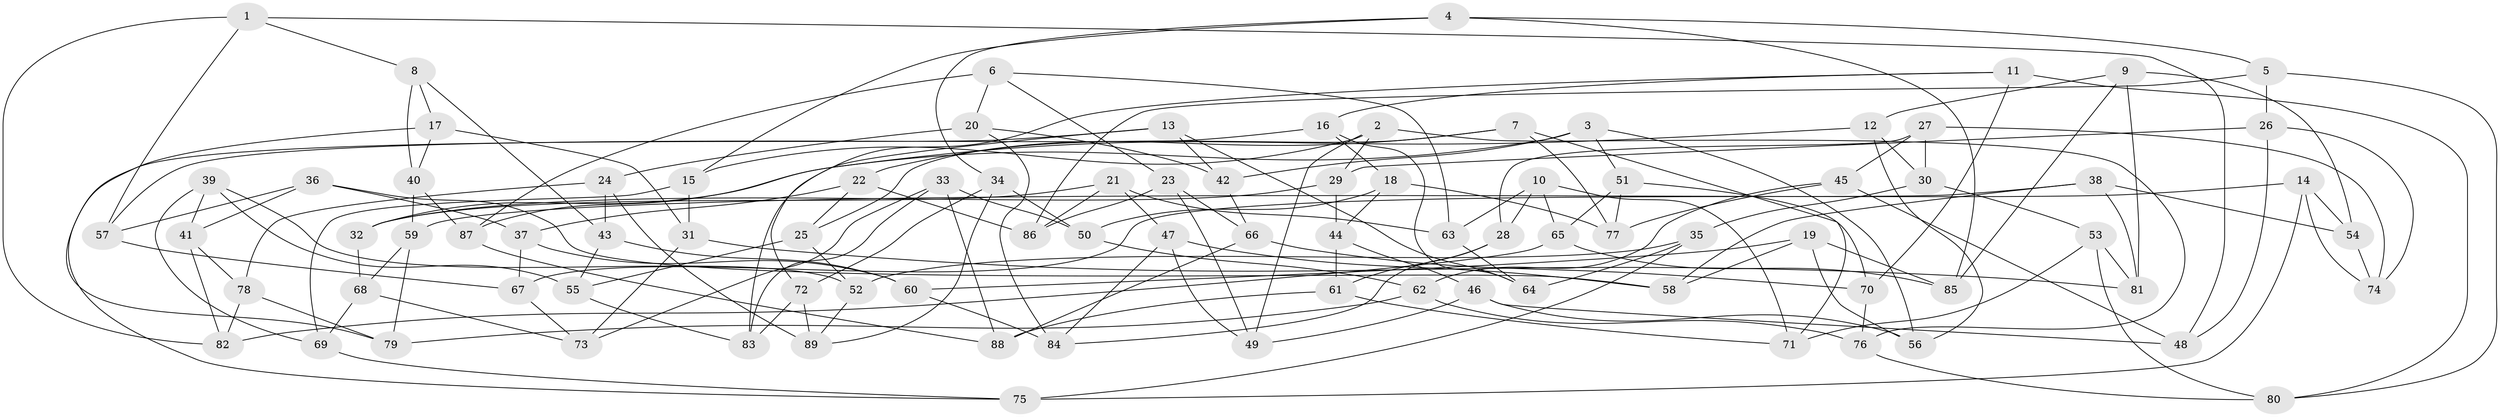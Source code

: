 // coarse degree distribution, {9: 0.1111111111111111, 6: 0.06666666666666667, 11: 0.044444444444444446, 4: 0.6, 8: 0.044444444444444446, 10: 0.022222222222222223, 7: 0.022222222222222223, 3: 0.06666666666666667, 5: 0.022222222222222223}
// Generated by graph-tools (version 1.1) at 2025/43/03/06/25 01:43:21]
// undirected, 89 vertices, 178 edges
graph export_dot {
graph [start="1"]
  node [color=gray90,style=filled];
  1;
  2;
  3;
  4;
  5;
  6;
  7;
  8;
  9;
  10;
  11;
  12;
  13;
  14;
  15;
  16;
  17;
  18;
  19;
  20;
  21;
  22;
  23;
  24;
  25;
  26;
  27;
  28;
  29;
  30;
  31;
  32;
  33;
  34;
  35;
  36;
  37;
  38;
  39;
  40;
  41;
  42;
  43;
  44;
  45;
  46;
  47;
  48;
  49;
  50;
  51;
  52;
  53;
  54;
  55;
  56;
  57;
  58;
  59;
  60;
  61;
  62;
  63;
  64;
  65;
  66;
  67;
  68;
  69;
  70;
  71;
  72;
  73;
  74;
  75;
  76;
  77;
  78;
  79;
  80;
  81;
  82;
  83;
  84;
  85;
  86;
  87;
  88;
  89;
  1 -- 57;
  1 -- 48;
  1 -- 8;
  1 -- 82;
  2 -- 76;
  2 -- 15;
  2 -- 29;
  2 -- 49;
  3 -- 56;
  3 -- 51;
  3 -- 87;
  3 -- 42;
  4 -- 15;
  4 -- 5;
  4 -- 34;
  4 -- 85;
  5 -- 86;
  5 -- 80;
  5 -- 26;
  6 -- 63;
  6 -- 20;
  6 -- 23;
  6 -- 87;
  7 -- 22;
  7 -- 25;
  7 -- 71;
  7 -- 77;
  8 -- 43;
  8 -- 17;
  8 -- 40;
  9 -- 85;
  9 -- 12;
  9 -- 54;
  9 -- 81;
  10 -- 63;
  10 -- 65;
  10 -- 71;
  10 -- 28;
  11 -- 16;
  11 -- 72;
  11 -- 70;
  11 -- 80;
  12 -- 32;
  12 -- 30;
  12 -- 56;
  13 -- 75;
  13 -- 64;
  13 -- 42;
  13 -- 83;
  14 -- 59;
  14 -- 74;
  14 -- 75;
  14 -- 54;
  15 -- 31;
  15 -- 69;
  16 -- 18;
  16 -- 57;
  16 -- 64;
  17 -- 40;
  17 -- 79;
  17 -- 31;
  18 -- 77;
  18 -- 50;
  18 -- 44;
  19 -- 60;
  19 -- 85;
  19 -- 58;
  19 -- 56;
  20 -- 42;
  20 -- 24;
  20 -- 84;
  21 -- 86;
  21 -- 32;
  21 -- 47;
  21 -- 63;
  22 -- 25;
  22 -- 86;
  22 -- 37;
  23 -- 86;
  23 -- 66;
  23 -- 49;
  24 -- 89;
  24 -- 78;
  24 -- 43;
  25 -- 52;
  25 -- 55;
  26 -- 74;
  26 -- 48;
  26 -- 29;
  27 -- 45;
  27 -- 74;
  27 -- 28;
  27 -- 30;
  28 -- 61;
  28 -- 84;
  29 -- 32;
  29 -- 44;
  30 -- 35;
  30 -- 53;
  31 -- 81;
  31 -- 73;
  32 -- 68;
  33 -- 73;
  33 -- 83;
  33 -- 88;
  33 -- 50;
  34 -- 89;
  34 -- 50;
  34 -- 72;
  35 -- 52;
  35 -- 75;
  35 -- 64;
  36 -- 57;
  36 -- 41;
  36 -- 58;
  36 -- 37;
  37 -- 60;
  37 -- 67;
  38 -- 67;
  38 -- 81;
  38 -- 58;
  38 -- 54;
  39 -- 55;
  39 -- 41;
  39 -- 52;
  39 -- 69;
  40 -- 87;
  40 -- 59;
  41 -- 78;
  41 -- 82;
  42 -- 66;
  43 -- 55;
  43 -- 60;
  44 -- 61;
  44 -- 46;
  45 -- 77;
  45 -- 62;
  45 -- 48;
  46 -- 56;
  46 -- 49;
  46 -- 48;
  47 -- 58;
  47 -- 49;
  47 -- 84;
  50 -- 62;
  51 -- 65;
  51 -- 77;
  51 -- 70;
  52 -- 89;
  53 -- 80;
  53 -- 81;
  53 -- 71;
  54 -- 74;
  55 -- 83;
  57 -- 67;
  59 -- 68;
  59 -- 79;
  60 -- 84;
  61 -- 88;
  61 -- 71;
  62 -- 76;
  62 -- 79;
  63 -- 64;
  65 -- 82;
  65 -- 85;
  66 -- 70;
  66 -- 88;
  67 -- 73;
  68 -- 69;
  68 -- 73;
  69 -- 75;
  70 -- 76;
  72 -- 83;
  72 -- 89;
  76 -- 80;
  78 -- 82;
  78 -- 79;
  87 -- 88;
}
